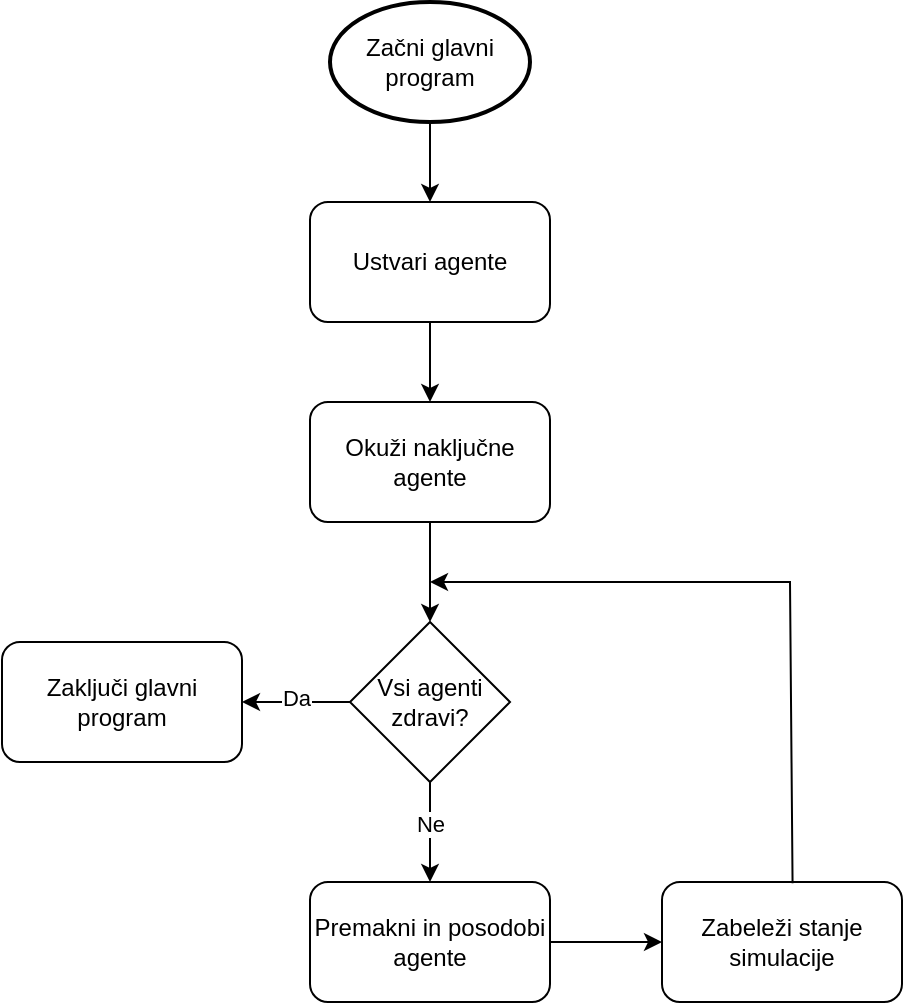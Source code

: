 <mxfile version="24.0.2" type="device">
  <diagram id="C5RBs43oDa-KdzZeNtuy" name="Page-1">
    <mxGraphModel dx="952" dy="517" grid="1" gridSize="10" guides="1" tooltips="1" connect="1" arrows="1" fold="1" page="1" pageScale="1" pageWidth="827" pageHeight="1169" math="0" shadow="0">
      <root>
        <mxCell id="WIyWlLk6GJQsqaUBKTNV-0" />
        <mxCell id="WIyWlLk6GJQsqaUBKTNV-1" parent="WIyWlLk6GJQsqaUBKTNV-0" />
        <mxCell id="KPkdWcnwVAzH4WlJgaGy-20" style="edgeStyle=orthogonalEdgeStyle;rounded=0;orthogonalLoop=1;jettySize=auto;html=1;exitX=0.5;exitY=1;exitDx=0;exitDy=0;exitPerimeter=0;entryX=0.5;entryY=0;entryDx=0;entryDy=0;" edge="1" parent="WIyWlLk6GJQsqaUBKTNV-1" source="KPkdWcnwVAzH4WlJgaGy-1" target="KPkdWcnwVAzH4WlJgaGy-19">
          <mxGeometry relative="1" as="geometry" />
        </mxCell>
        <mxCell id="KPkdWcnwVAzH4WlJgaGy-1" value="Začni glavni program" style="strokeWidth=2;html=1;shape=mxgraph.flowchart.start_1;whiteSpace=wrap;" vertex="1" parent="WIyWlLk6GJQsqaUBKTNV-1">
          <mxGeometry x="274" y="10" width="100" height="60" as="geometry" />
        </mxCell>
        <mxCell id="KPkdWcnwVAzH4WlJgaGy-22" style="edgeStyle=orthogonalEdgeStyle;rounded=0;orthogonalLoop=1;jettySize=auto;html=1;exitX=0.5;exitY=1;exitDx=0;exitDy=0;entryX=0.5;entryY=0;entryDx=0;entryDy=0;" edge="1" parent="WIyWlLk6GJQsqaUBKTNV-1" source="KPkdWcnwVAzH4WlJgaGy-19" target="KPkdWcnwVAzH4WlJgaGy-21">
          <mxGeometry relative="1" as="geometry" />
        </mxCell>
        <mxCell id="KPkdWcnwVAzH4WlJgaGy-19" value="Ustvari agente" style="rounded=1;whiteSpace=wrap;html=1;" vertex="1" parent="WIyWlLk6GJQsqaUBKTNV-1">
          <mxGeometry x="264" y="110" width="120" height="60" as="geometry" />
        </mxCell>
        <mxCell id="KPkdWcnwVAzH4WlJgaGy-24" style="edgeStyle=orthogonalEdgeStyle;rounded=0;orthogonalLoop=1;jettySize=auto;html=1;exitX=0.5;exitY=1;exitDx=0;exitDy=0;entryX=0.5;entryY=0;entryDx=0;entryDy=0;" edge="1" parent="WIyWlLk6GJQsqaUBKTNV-1" source="KPkdWcnwVAzH4WlJgaGy-21" target="KPkdWcnwVAzH4WlJgaGy-23">
          <mxGeometry relative="1" as="geometry" />
        </mxCell>
        <mxCell id="KPkdWcnwVAzH4WlJgaGy-21" value="Okuži naključne agente" style="rounded=1;whiteSpace=wrap;html=1;" vertex="1" parent="WIyWlLk6GJQsqaUBKTNV-1">
          <mxGeometry x="264" y="210" width="120" height="60" as="geometry" />
        </mxCell>
        <mxCell id="KPkdWcnwVAzH4WlJgaGy-29" style="edgeStyle=orthogonalEdgeStyle;rounded=0;orthogonalLoop=1;jettySize=auto;html=1;exitX=0.5;exitY=1;exitDx=0;exitDy=0;entryX=0.5;entryY=0;entryDx=0;entryDy=0;" edge="1" parent="WIyWlLk6GJQsqaUBKTNV-1" source="KPkdWcnwVAzH4WlJgaGy-23" target="KPkdWcnwVAzH4WlJgaGy-25">
          <mxGeometry relative="1" as="geometry" />
        </mxCell>
        <mxCell id="KPkdWcnwVAzH4WlJgaGy-30" value="Ne" style="edgeLabel;html=1;align=center;verticalAlign=middle;resizable=0;points=[];" vertex="1" connectable="0" parent="KPkdWcnwVAzH4WlJgaGy-29">
          <mxGeometry x="-0.16" relative="1" as="geometry">
            <mxPoint as="offset" />
          </mxGeometry>
        </mxCell>
        <mxCell id="KPkdWcnwVAzH4WlJgaGy-36" style="edgeStyle=orthogonalEdgeStyle;rounded=0;orthogonalLoop=1;jettySize=auto;html=1;exitX=0;exitY=0.5;exitDx=0;exitDy=0;entryX=1;entryY=0.5;entryDx=0;entryDy=0;" edge="1" parent="WIyWlLk6GJQsqaUBKTNV-1" source="KPkdWcnwVAzH4WlJgaGy-23" target="KPkdWcnwVAzH4WlJgaGy-35">
          <mxGeometry relative="1" as="geometry" />
        </mxCell>
        <mxCell id="KPkdWcnwVAzH4WlJgaGy-37" value="Da" style="edgeLabel;html=1;align=center;verticalAlign=middle;resizable=0;points=[];" vertex="1" connectable="0" parent="KPkdWcnwVAzH4WlJgaGy-36">
          <mxGeometry x="0.027" y="-2" relative="1" as="geometry">
            <mxPoint as="offset" />
          </mxGeometry>
        </mxCell>
        <mxCell id="KPkdWcnwVAzH4WlJgaGy-23" value="Vsi agenti zdravi?" style="rhombus;whiteSpace=wrap;html=1;" vertex="1" parent="WIyWlLk6GJQsqaUBKTNV-1">
          <mxGeometry x="284" y="320" width="80" height="80" as="geometry" />
        </mxCell>
        <mxCell id="KPkdWcnwVAzH4WlJgaGy-31" style="edgeStyle=orthogonalEdgeStyle;rounded=0;orthogonalLoop=1;jettySize=auto;html=1;exitX=1;exitY=0.5;exitDx=0;exitDy=0;entryX=0;entryY=0.5;entryDx=0;entryDy=0;" edge="1" parent="WIyWlLk6GJQsqaUBKTNV-1" source="KPkdWcnwVAzH4WlJgaGy-25" target="KPkdWcnwVAzH4WlJgaGy-28">
          <mxGeometry relative="1" as="geometry" />
        </mxCell>
        <mxCell id="KPkdWcnwVAzH4WlJgaGy-25" value="Premakni in posodobi agente" style="rounded=1;whiteSpace=wrap;html=1;" vertex="1" parent="WIyWlLk6GJQsqaUBKTNV-1">
          <mxGeometry x="264" y="450" width="120" height="60" as="geometry" />
        </mxCell>
        <mxCell id="KPkdWcnwVAzH4WlJgaGy-28" value="Zabeleži stanje simulacije" style="rounded=1;whiteSpace=wrap;html=1;" vertex="1" parent="WIyWlLk6GJQsqaUBKTNV-1">
          <mxGeometry x="440" y="450" width="120" height="60" as="geometry" />
        </mxCell>
        <mxCell id="KPkdWcnwVAzH4WlJgaGy-34" value="" style="endArrow=classic;html=1;rounded=0;exitX=0.544;exitY=0.01;exitDx=0;exitDy=0;exitPerimeter=0;" edge="1" parent="WIyWlLk6GJQsqaUBKTNV-1" source="KPkdWcnwVAzH4WlJgaGy-28">
          <mxGeometry width="50" height="50" relative="1" as="geometry">
            <mxPoint x="504" y="420" as="sourcePoint" />
            <mxPoint x="324" y="300" as="targetPoint" />
            <Array as="points">
              <mxPoint x="504" y="300" />
            </Array>
          </mxGeometry>
        </mxCell>
        <mxCell id="KPkdWcnwVAzH4WlJgaGy-35" value="Zaključi glavni program" style="rounded=1;whiteSpace=wrap;html=1;" vertex="1" parent="WIyWlLk6GJQsqaUBKTNV-1">
          <mxGeometry x="110" y="330" width="120" height="60" as="geometry" />
        </mxCell>
      </root>
    </mxGraphModel>
  </diagram>
</mxfile>
